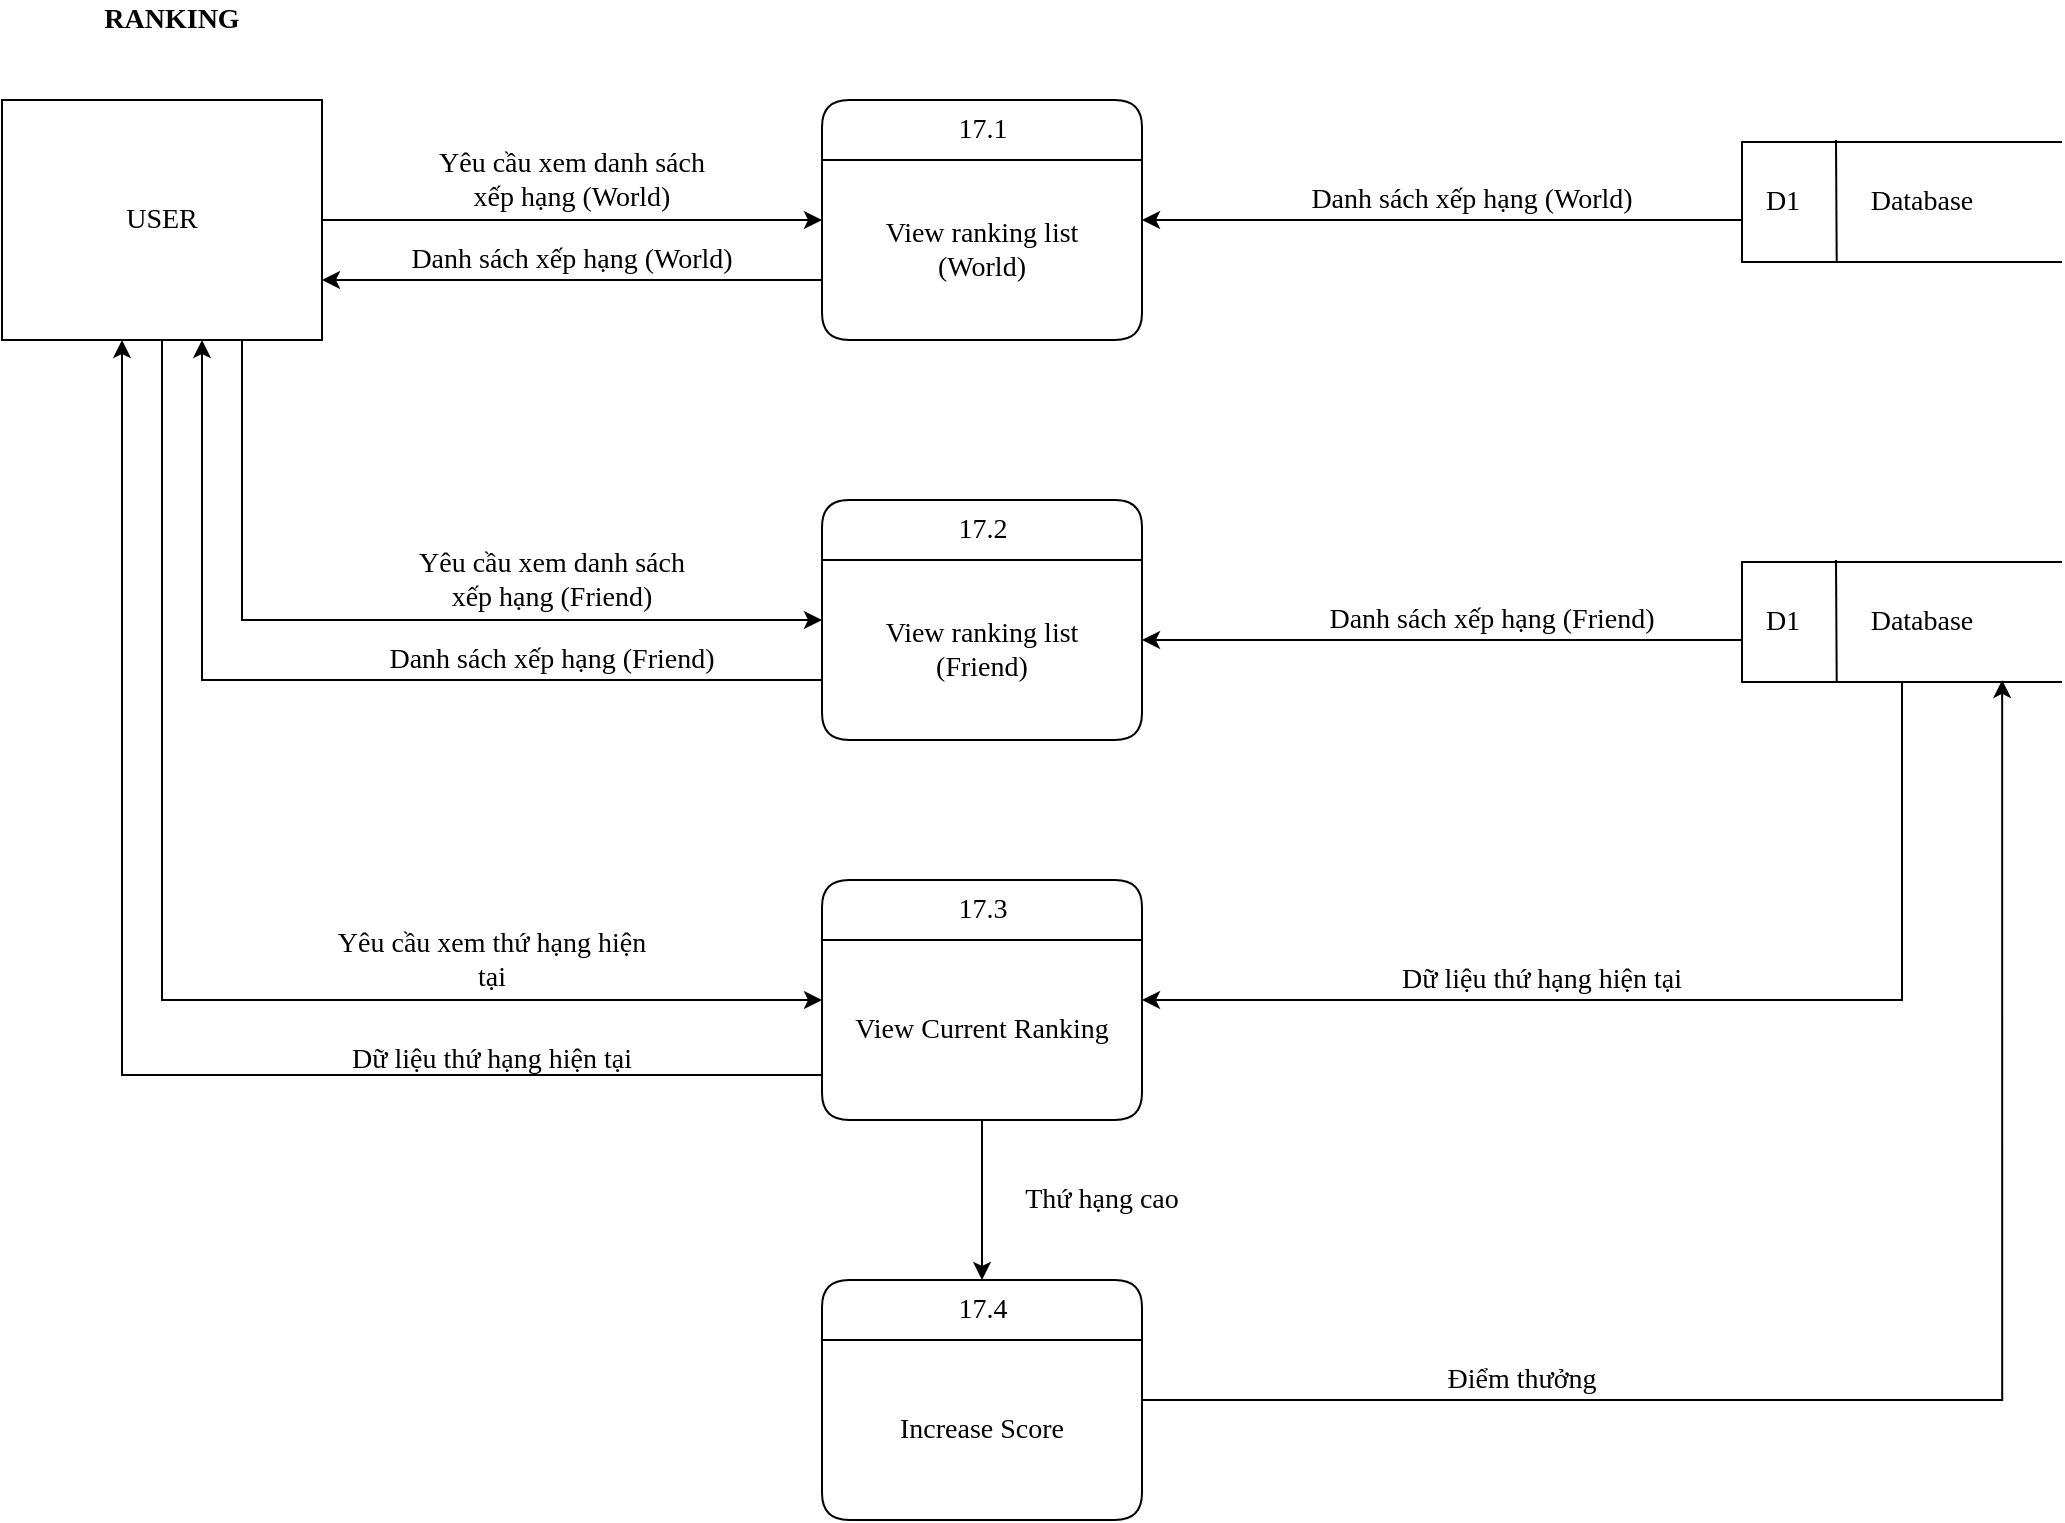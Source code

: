 <mxfile version="13.10.8" type="device"><diagram id="Vq1FsfSI3Dlwh8rkQlVV" name="Page-1"><mxGraphModel dx="1718" dy="450" grid="1" gridSize="10" guides="1" tooltips="1" connect="1" arrows="1" fold="1" page="1" pageScale="1" pageWidth="850" pageHeight="1100" math="0" shadow="0"><root><mxCell id="0"/><mxCell id="1" parent="0"/><mxCell id="-X_gbI3zFgp3dHTngnBl-8" style="edgeStyle=orthogonalEdgeStyle;rounded=0;orthogonalLoop=1;jettySize=auto;html=1;exitX=0;exitY=0.75;exitDx=0;exitDy=0;entryX=1;entryY=0.75;entryDx=0;entryDy=0;" edge="1" parent="1" source="PpRAl6SXggzSLbXi9vGF-1" target="PpRAl6SXggzSLbXi9vGF-8"><mxGeometry relative="1" as="geometry"/></mxCell><mxCell id="PpRAl6SXggzSLbXi9vGF-1" value="17.1" style="swimlane;childLayout=stackLayout;horizontal=1;startSize=30;horizontalStack=0;rounded=1;fontSize=14;fontStyle=0;strokeWidth=1;resizeParent=0;resizeLast=1;shadow=0;dashed=0;align=center;html=1;fontFamily=Verdana;" parent="1" vertex="1"><mxGeometry x="-230" y="290" width="160" height="120" as="geometry"/></mxCell><mxCell id="PpRAl6SXggzSLbXi9vGF-2" value="View ranking list&lt;br style=&quot;font-size: 14px;&quot;&gt;(World)" style="text;html=1;strokeColor=none;fillColor=none;align=center;verticalAlign=middle;whiteSpace=wrap;rounded=0;fontFamily=Verdana;fontSize=14;" parent="PpRAl6SXggzSLbXi9vGF-1" vertex="1"><mxGeometry y="30" width="160" height="90" as="geometry"/></mxCell><mxCell id="-X_gbI3zFgp3dHTngnBl-3" style="edgeStyle=orthogonalEdgeStyle;rounded=0;orthogonalLoop=1;jettySize=auto;html=1;entryX=0;entryY=0.5;entryDx=0;entryDy=0;" edge="1" parent="1" source="PpRAl6SXggzSLbXi9vGF-8" target="PpRAl6SXggzSLbXi9vGF-1"><mxGeometry relative="1" as="geometry"/></mxCell><mxCell id="-X_gbI3zFgp3dHTngnBl-10" style="edgeStyle=orthogonalEdgeStyle;rounded=0;orthogonalLoop=1;jettySize=auto;html=1;exitX=0.75;exitY=1;exitDx=0;exitDy=0;entryX=0;entryY=0.5;entryDx=0;entryDy=0;" edge="1" parent="1" source="PpRAl6SXggzSLbXi9vGF-8" target="PpRAl6SXggzSLbXi9vGF-24"><mxGeometry relative="1" as="geometry"/></mxCell><mxCell id="-X_gbI3zFgp3dHTngnBl-17" style="edgeStyle=orthogonalEdgeStyle;rounded=0;orthogonalLoop=1;jettySize=auto;html=1;exitX=0.5;exitY=1;exitDx=0;exitDy=0;entryX=0;entryY=0.5;entryDx=0;entryDy=0;" edge="1" parent="1" source="PpRAl6SXggzSLbXi9vGF-8" target="PpRAl6SXggzSLbXi9vGF-27"><mxGeometry relative="1" as="geometry"/></mxCell><mxCell id="PpRAl6SXggzSLbXi9vGF-8" value="USER" style="rounded=0;whiteSpace=wrap;html=1;fontFamily=Verdana;fontSize=14;" parent="1" vertex="1"><mxGeometry x="-640" y="290" width="160" height="120" as="geometry"/></mxCell><mxCell id="PpRAl6SXggzSLbXi9vGF-19" value="" style="group;fontFamily=Verdana;fontSize=14;" parent="1" vertex="1" connectable="0"><mxGeometry x="230" y="310" width="160" height="61" as="geometry"/></mxCell><mxCell id="PpRAl6SXggzSLbXi9vGF-20" value="&amp;nbsp; &amp;nbsp; &amp;nbsp; &amp;nbsp; &amp;nbsp; &amp;nbsp; &amp;nbsp; &amp;nbsp; &amp;nbsp; &amp;nbsp; &amp;nbsp; &amp;nbsp; &amp;nbsp; &amp;nbsp;&amp;nbsp;" style="strokeWidth=1;html=1;shape=mxgraph.flowchart.annotation_1;align=left;pointerEvents=1;verticalAlign=bottom;fontFamily=Verdana;fontSize=14;" parent="PpRAl6SXggzSLbXi9vGF-19" vertex="1"><mxGeometry y="1" width="160" height="60" as="geometry"/></mxCell><mxCell id="PpRAl6SXggzSLbXi9vGF-21" value="D1" style="endArrow=none;html=1;entryX=0.296;entryY=1.006;entryDx=0;entryDy=0;entryPerimeter=0;fontFamily=Verdana;fontSize=14;" parent="PpRAl6SXggzSLbXi9vGF-19" target="PpRAl6SXggzSLbXi9vGF-20" edge="1"><mxGeometry x="-0.003" y="-27" width="50" height="50" relative="1" as="geometry"><mxPoint x="47" as="sourcePoint"/><mxPoint x="120" y="-129" as="targetPoint"/><mxPoint as="offset"/></mxGeometry></mxCell><mxCell id="PpRAl6SXggzSLbXi9vGF-22" value="Database" style="text;html=1;strokeColor=none;fillColor=none;align=center;verticalAlign=middle;whiteSpace=wrap;rounded=0;fontFamily=Verdana;fontSize=14;" parent="PpRAl6SXggzSLbXi9vGF-19" vertex="1"><mxGeometry x="70" y="20.5" width="40" height="20" as="geometry"/></mxCell><mxCell id="-X_gbI3zFgp3dHTngnBl-15" style="edgeStyle=orthogonalEdgeStyle;rounded=0;orthogonalLoop=1;jettySize=auto;html=1;entryX=0.625;entryY=1;entryDx=0;entryDy=0;entryPerimeter=0;" edge="1" parent="1" source="PpRAl6SXggzSLbXi9vGF-24" target="PpRAl6SXggzSLbXi9vGF-8"><mxGeometry relative="1" as="geometry"><Array as="points"><mxPoint x="-540" y="580"/></Array></mxGeometry></mxCell><mxCell id="PpRAl6SXggzSLbXi9vGF-24" value="17.2" style="swimlane;childLayout=stackLayout;horizontal=1;startSize=30;horizontalStack=0;rounded=1;fontSize=14;fontStyle=0;strokeWidth=1;resizeParent=0;resizeLast=1;shadow=0;dashed=0;align=center;html=1;fontFamily=Verdana;" parent="1" vertex="1"><mxGeometry x="-230" y="490" width="160" height="120" as="geometry"/></mxCell><mxCell id="PpRAl6SXggzSLbXi9vGF-25" value="View ranking list&lt;br style=&quot;font-size: 14px;&quot;&gt;(Friend)" style="text;html=1;strokeColor=none;fillColor=none;align=center;verticalAlign=middle;whiteSpace=wrap;rounded=0;fontFamily=Verdana;fontSize=14;" parent="PpRAl6SXggzSLbXi9vGF-24" vertex="1"><mxGeometry y="30" width="160" height="90" as="geometry"/></mxCell><mxCell id="PpRAl6SXggzSLbXi9vGF-27" value="17.3" style="swimlane;childLayout=stackLayout;horizontal=1;startSize=30;horizontalStack=0;rounded=1;fontSize=14;fontStyle=0;strokeWidth=1;resizeParent=0;resizeLast=1;shadow=0;dashed=0;align=center;html=1;fontFamily=Verdana;" parent="1" vertex="1"><mxGeometry x="-230" y="680" width="160" height="120" as="geometry"/></mxCell><mxCell id="PpRAl6SXggzSLbXi9vGF-28" value="View Current Ranking" style="text;html=1;strokeColor=none;fillColor=none;align=center;verticalAlign=middle;whiteSpace=wrap;rounded=0;fontFamily=Verdana;fontSize=14;" parent="PpRAl6SXggzSLbXi9vGF-27" vertex="1"><mxGeometry y="30" width="160" height="90" as="geometry"/></mxCell><mxCell id="-X_gbI3zFgp3dHTngnBl-23" style="edgeStyle=orthogonalEdgeStyle;rounded=0;orthogonalLoop=1;jettySize=auto;html=1;exitX=1;exitY=0.5;exitDx=0;exitDy=0;entryX=0.813;entryY=0.983;entryDx=0;entryDy=0;entryPerimeter=0;" edge="1" parent="1" source="PpRAl6SXggzSLbXi9vGF-31" target="PpRAl6SXggzSLbXi9vGF-47"><mxGeometry relative="1" as="geometry"/></mxCell><mxCell id="PpRAl6SXggzSLbXi9vGF-31" value="17.4" style="swimlane;childLayout=stackLayout;horizontal=1;startSize=30;horizontalStack=0;rounded=1;fontSize=14;fontStyle=0;strokeWidth=1;resizeParent=0;resizeLast=1;shadow=0;dashed=0;align=center;html=1;fontFamily=Verdana;" parent="1" vertex="1"><mxGeometry x="-230" y="880" width="160" height="120" as="geometry"/></mxCell><mxCell id="PpRAl6SXggzSLbXi9vGF-32" value="Increase Score" style="text;html=1;strokeColor=none;fillColor=none;align=center;verticalAlign=middle;whiteSpace=wrap;rounded=0;fontFamily=Verdana;fontSize=14;" parent="PpRAl6SXggzSLbXi9vGF-31" vertex="1"><mxGeometry y="30" width="160" height="90" as="geometry"/></mxCell><mxCell id="PpRAl6SXggzSLbXi9vGF-42" value="RANKING" style="text;html=1;strokeColor=none;fillColor=none;align=center;verticalAlign=middle;whiteSpace=wrap;rounded=0;fontFamily=Verdana;fontSize=14;fontStyle=1" parent="1" vertex="1"><mxGeometry x="-600" y="240" width="90" height="20" as="geometry"/></mxCell><mxCell id="PpRAl6SXggzSLbXi9vGF-46" value="" style="group;fontFamily=Verdana;fontSize=14;" parent="1" vertex="1" connectable="0"><mxGeometry x="230" y="520" width="160" height="61" as="geometry"/></mxCell><mxCell id="PpRAl6SXggzSLbXi9vGF-47" value="&amp;nbsp; &amp;nbsp; &amp;nbsp; &amp;nbsp; &amp;nbsp; &amp;nbsp; &amp;nbsp; &amp;nbsp; &amp;nbsp; &amp;nbsp; &amp;nbsp; &amp;nbsp; &amp;nbsp; &amp;nbsp;&amp;nbsp;" style="strokeWidth=1;html=1;shape=mxgraph.flowchart.annotation_1;align=left;pointerEvents=1;verticalAlign=bottom;fontFamily=Verdana;fontSize=14;" parent="PpRAl6SXggzSLbXi9vGF-46" vertex="1"><mxGeometry y="1" width="160" height="60" as="geometry"/></mxCell><mxCell id="PpRAl6SXggzSLbXi9vGF-48" value="D1" style="endArrow=none;html=1;entryX=0.296;entryY=1.006;entryDx=0;entryDy=0;entryPerimeter=0;fontFamily=Verdana;fontSize=14;" parent="PpRAl6SXggzSLbXi9vGF-46" target="PpRAl6SXggzSLbXi9vGF-47" edge="1"><mxGeometry x="-0.003" y="-27" width="50" height="50" relative="1" as="geometry"><mxPoint x="47" as="sourcePoint"/><mxPoint x="120" y="-129" as="targetPoint"/><mxPoint as="offset"/></mxGeometry></mxCell><mxCell id="PpRAl6SXggzSLbXi9vGF-49" value="Database" style="text;html=1;strokeColor=none;fillColor=none;align=center;verticalAlign=middle;whiteSpace=wrap;rounded=0;fontFamily=Verdana;fontSize=14;" parent="PpRAl6SXggzSLbXi9vGF-46" vertex="1"><mxGeometry x="70" y="20.5" width="40" height="20" as="geometry"/></mxCell><mxCell id="-X_gbI3zFgp3dHTngnBl-4" value="&lt;span style=&quot;font-family: &amp;#34;verdana&amp;#34; ; font-size: 14px ; background-color: rgb(255 , 255 , 255)&quot;&gt;Yêu cầu xem danh sách&lt;/span&gt;&lt;br style=&quot;font-family: &amp;#34;verdana&amp;#34; ; font-size: 14px&quot;&gt;&lt;span style=&quot;font-family: &amp;#34;verdana&amp;#34; ; font-size: 14px ; background-color: rgb(255 , 255 , 255)&quot;&gt;xếp hạng (World)&lt;/span&gt;" style="text;html=1;strokeColor=none;fillColor=none;align=center;verticalAlign=middle;whiteSpace=wrap;rounded=0;" vertex="1" parent="1"><mxGeometry x="-440" y="310" width="170" height="40" as="geometry"/></mxCell><mxCell id="-X_gbI3zFgp3dHTngnBl-5" style="edgeStyle=orthogonalEdgeStyle;rounded=0;orthogonalLoop=1;jettySize=auto;html=1;entryX=1;entryY=0.5;entryDx=0;entryDy=0;" edge="1" parent="1" source="PpRAl6SXggzSLbXi9vGF-20" target="PpRAl6SXggzSLbXi9vGF-1"><mxGeometry relative="1" as="geometry"><Array as="points"><mxPoint x="200" y="350"/><mxPoint x="200" y="350"/></Array></mxGeometry></mxCell><mxCell id="-X_gbI3zFgp3dHTngnBl-6" value="&lt;span style=&quot;font-family: &amp;#34;verdana&amp;#34; ; font-size: 14px ; background-color: rgb(255 , 255 , 255)&quot;&gt;Danh sách&amp;nbsp;&lt;/span&gt;&lt;span style=&quot;font-family: &amp;#34;verdana&amp;#34; ; font-size: 14px ; background-color: rgb(255 , 255 , 255)&quot;&gt;xếp hạng (World)&lt;/span&gt;" style="text;html=1;strokeColor=none;fillColor=none;align=center;verticalAlign=middle;whiteSpace=wrap;rounded=0;" vertex="1" parent="1"><mxGeometry x="-20" y="330" width="230" height="20" as="geometry"/></mxCell><mxCell id="-X_gbI3zFgp3dHTngnBl-9" value="&lt;span style=&quot;font-family: &amp;#34;verdana&amp;#34; ; font-size: 14px ; background-color: rgb(255 , 255 , 255)&quot;&gt;Danh sách&amp;nbsp;&lt;/span&gt;&lt;span style=&quot;font-family: &amp;#34;verdana&amp;#34; ; font-size: 14px ; background-color: rgb(255 , 255 , 255)&quot;&gt;xếp hạng (World)&lt;/span&gt;" style="text;html=1;strokeColor=none;fillColor=none;align=center;verticalAlign=middle;whiteSpace=wrap;rounded=0;" vertex="1" parent="1"><mxGeometry x="-470" y="360" width="230" height="20" as="geometry"/></mxCell><mxCell id="-X_gbI3zFgp3dHTngnBl-11" value="&lt;span style=&quot;font-family: &amp;#34;verdana&amp;#34; ; font-size: 14px ; background-color: rgb(255 , 255 , 255)&quot;&gt;Yêu cầu xem danh sách&lt;/span&gt;&lt;br style=&quot;font-family: &amp;#34;verdana&amp;#34; ; font-size: 14px&quot;&gt;&lt;span style=&quot;font-family: &amp;#34;verdana&amp;#34; ; font-size: 14px ; background-color: rgb(255 , 255 , 255)&quot;&gt;xếp hạng (Friend)&lt;/span&gt;" style="text;html=1;strokeColor=none;fillColor=none;align=center;verticalAlign=middle;whiteSpace=wrap;rounded=0;" vertex="1" parent="1"><mxGeometry x="-450" y="510" width="170" height="40" as="geometry"/></mxCell><mxCell id="-X_gbI3zFgp3dHTngnBl-12" style="edgeStyle=orthogonalEdgeStyle;rounded=0;orthogonalLoop=1;jettySize=auto;html=1;exitX=0;exitY=0.5;exitDx=0;exitDy=0;exitPerimeter=0;" edge="1" parent="1" source="PpRAl6SXggzSLbXi9vGF-47"><mxGeometry relative="1" as="geometry"><mxPoint x="-70" y="560" as="targetPoint"/><Array as="points"><mxPoint x="230" y="560"/></Array></mxGeometry></mxCell><mxCell id="-X_gbI3zFgp3dHTngnBl-13" value="&lt;span style=&quot;font-family: &amp;#34;verdana&amp;#34; ; font-size: 14px ; background-color: rgb(255 , 255 , 255)&quot;&gt;Danh sách&amp;nbsp;&lt;/span&gt;&lt;span style=&quot;font-family: &amp;#34;verdana&amp;#34; ; font-size: 14px ; background-color: rgb(255 , 255 , 255)&quot;&gt;xếp hạng (Friend)&lt;/span&gt;" style="text;html=1;strokeColor=none;fillColor=none;align=center;verticalAlign=middle;whiteSpace=wrap;rounded=0;" vertex="1" parent="1"><mxGeometry x="-10" y="540" width="230" height="20" as="geometry"/></mxCell><mxCell id="-X_gbI3zFgp3dHTngnBl-14" value="&lt;span style=&quot;font-family: &amp;#34;verdana&amp;#34; ; font-size: 14px ; background-color: rgb(255 , 255 , 255)&quot;&gt;Danh sách&amp;nbsp;&lt;/span&gt;&lt;span style=&quot;font-family: &amp;#34;verdana&amp;#34; ; font-size: 14px ; background-color: rgb(255 , 255 , 255)&quot;&gt;xếp hạng (Friend)&lt;/span&gt;" style="text;html=1;strokeColor=none;fillColor=none;align=center;verticalAlign=middle;whiteSpace=wrap;rounded=0;" vertex="1" parent="1"><mxGeometry x="-480" y="560" width="230" height="20" as="geometry"/></mxCell><mxCell id="-X_gbI3zFgp3dHTngnBl-18" value="&lt;span style=&quot;font-family: &amp;#34;verdana&amp;#34; ; font-size: 14px ; background-color: rgb(255 , 255 , 255)&quot;&gt;Yêu cầu xem thứ hạng hiện tại&lt;/span&gt;" style="text;html=1;strokeColor=none;fillColor=none;align=center;verticalAlign=middle;whiteSpace=wrap;rounded=0;" vertex="1" parent="1"><mxGeometry x="-480" y="700" width="170" height="40" as="geometry"/></mxCell><mxCell id="-X_gbI3zFgp3dHTngnBl-19" style="edgeStyle=orthogonalEdgeStyle;rounded=0;orthogonalLoop=1;jettySize=auto;html=1;exitX=0.5;exitY=1;exitDx=0;exitDy=0;exitPerimeter=0;entryX=1;entryY=0.5;entryDx=0;entryDy=0;" edge="1" parent="1" source="PpRAl6SXggzSLbXi9vGF-47" target="PpRAl6SXggzSLbXi9vGF-27"><mxGeometry relative="1" as="geometry"/></mxCell><mxCell id="-X_gbI3zFgp3dHTngnBl-20" value="&lt;font face=&quot;verdana&quot;&gt;&lt;span style=&quot;font-size: 14px ; background-color: rgb(255 , 255 , 255)&quot;&gt;Dữ liệu thứ hạng hiện tại&lt;/span&gt;&lt;/font&gt;" style="text;html=1;strokeColor=none;fillColor=none;align=center;verticalAlign=middle;whiteSpace=wrap;rounded=0;" vertex="1" parent="1"><mxGeometry x="40" y="720" width="180" height="20" as="geometry"/></mxCell><mxCell id="-X_gbI3zFgp3dHTngnBl-21" style="edgeStyle=orthogonalEdgeStyle;rounded=0;orthogonalLoop=1;jettySize=auto;html=1;entryX=0.5;entryY=0;entryDx=0;entryDy=0;" edge="1" parent="1" source="PpRAl6SXggzSLbXi9vGF-28" target="PpRAl6SXggzSLbXi9vGF-31"><mxGeometry relative="1" as="geometry"/></mxCell><mxCell id="-X_gbI3zFgp3dHTngnBl-22" value="&lt;font face=&quot;verdana&quot;&gt;&lt;span style=&quot;font-size: 14px ; background-color: rgb(255 , 255 , 255)&quot;&gt;Thứ hạng cao&lt;/span&gt;&lt;/font&gt;" style="text;html=1;strokeColor=none;fillColor=none;align=center;verticalAlign=middle;whiteSpace=wrap;rounded=0;" vertex="1" parent="1"><mxGeometry x="-140" y="830" width="100" height="20" as="geometry"/></mxCell><mxCell id="-X_gbI3zFgp3dHTngnBl-24" value="&lt;font face=&quot;verdana&quot;&gt;&lt;span style=&quot;font-size: 14px ; background-color: rgb(255 , 255 , 255)&quot;&gt;Điểm thưởng&lt;/span&gt;&lt;/font&gt;" style="text;html=1;strokeColor=none;fillColor=none;align=center;verticalAlign=middle;whiteSpace=wrap;rounded=0;" vertex="1" parent="1"><mxGeometry x="70" y="920" width="100" height="20" as="geometry"/></mxCell><mxCell id="-X_gbI3zFgp3dHTngnBl-25" value="&lt;font face=&quot;verdana&quot;&gt;&lt;span style=&quot;font-size: 14px ; background-color: rgb(255 , 255 , 255)&quot;&gt;Dữ liệu thứ hạng hiện tại&lt;/span&gt;&lt;/font&gt;" style="text;html=1;strokeColor=none;fillColor=none;align=center;verticalAlign=middle;whiteSpace=wrap;rounded=0;" vertex="1" parent="1"><mxGeometry x="-485" y="760" width="180" height="20" as="geometry"/></mxCell><mxCell id="-X_gbI3zFgp3dHTngnBl-26" style="edgeStyle=orthogonalEdgeStyle;rounded=0;orthogonalLoop=1;jettySize=auto;html=1;exitX=0;exitY=0.75;exitDx=0;exitDy=0;entryX=0.375;entryY=1;entryDx=0;entryDy=0;entryPerimeter=0;" edge="1" parent="1" source="PpRAl6SXggzSLbXi9vGF-28" target="PpRAl6SXggzSLbXi9vGF-8"><mxGeometry relative="1" as="geometry"/></mxCell></root></mxGraphModel></diagram></mxfile>